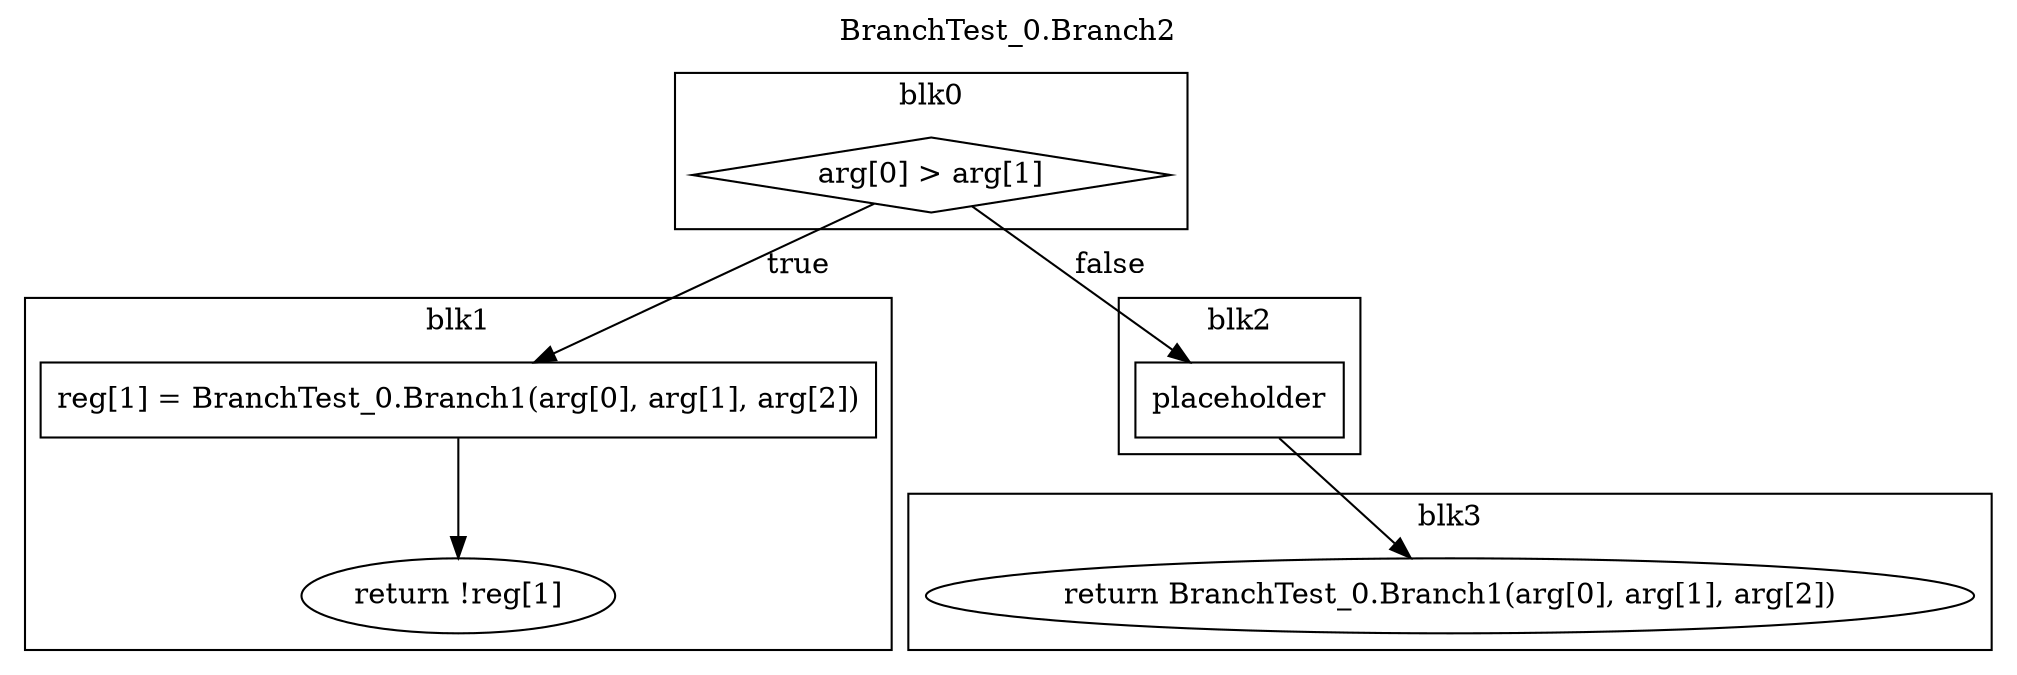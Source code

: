 digraph {
  rankdir=TB;
  b0_l0 [label="arg[0] > arg[1]", shape=diamond]
  b0_l0 -> b1_l0 [label="true"]
  b0_l0 -> b2_l0 [label="false"]
  subgraph cluster_b0 {
    label = "blk0";
    b0_l0;
  }
  b1_l0 -> b1_ret
  b1_l0 [label="reg[1] = BranchTest_0.Branch1(arg[0], arg[1], arg[2])\n", shape=box]
  b1_ret [label="return !reg[1]"]
  subgraph cluster_b1 {
    label = "blk1";
    b1_l0;
    b1_ret;
  }
  b2_l0 -> b3_l0
  b2_l0 [label="placeholder", shape=box]
  subgraph cluster_b2 {
    label = "blk2";
    b2_l0;
  }
  b3_l0 [label="return BranchTest_0.Branch1(arg[0], arg[1], arg[2])"]
  subgraph cluster_b3 {
    label = "blk3";
    b3_l0;
  }
  labelloc="t"
  label="BranchTest_0.Branch2"
}